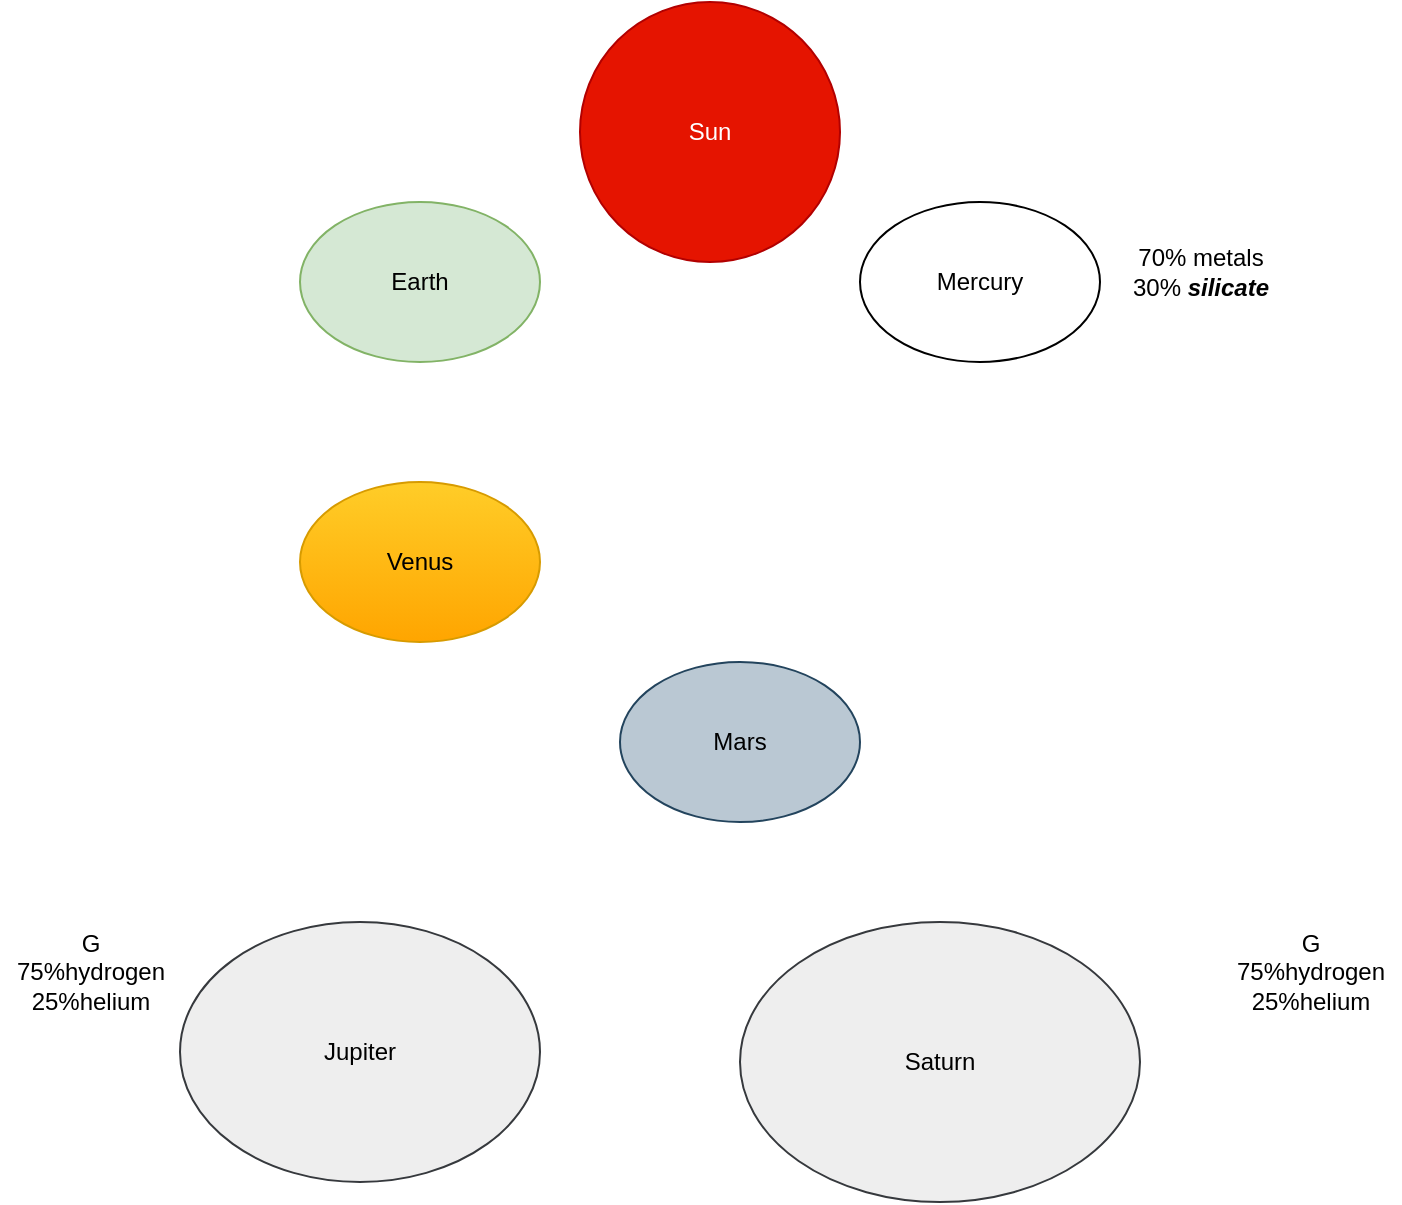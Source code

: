 <mxfile version="14.1.8" type="github" pages="2">
  <diagram id="w1wRk-W4YtJ-blJwXCV2" name="home">
    <mxGraphModel dx="782" dy="404" grid="1" gridSize="10" guides="1" tooltips="1" connect="1" arrows="1" fold="1" page="1" pageScale="1" pageWidth="850" pageHeight="1100" math="0" shadow="0">
      <root>
        <mxCell id="0" />
        <mxCell id="1" parent="0" />
        <mxCell id="GEV6OYYQGzaBxieTXGS0-1" value="Sun" style="ellipse;whiteSpace=wrap;html=1;aspect=fixed;fillColor=#e51400;strokeColor=#B20000;fontColor=#ffffff;" vertex="1" parent="1">
          <mxGeometry x="300" y="20" width="130" height="130" as="geometry" />
        </mxCell>
        <mxCell id="GEV6OYYQGzaBxieTXGS0-4" value="Earth" style="ellipse;whiteSpace=wrap;html=1;fillColor=#d5e8d4;strokeColor=#82b366;" vertex="1" parent="1">
          <mxGeometry x="160" y="120" width="120" height="80" as="geometry" />
        </mxCell>
        <mxCell id="GEV6OYYQGzaBxieTXGS0-5" value="Mercury" style="ellipse;whiteSpace=wrap;html=1;" vertex="1" parent="1">
          <mxGeometry x="440" y="120" width="120" height="80" as="geometry" />
        </mxCell>
        <mxCell id="GEV6OYYQGzaBxieTXGS0-6" value="Venus" style="ellipse;whiteSpace=wrap;html=1;gradientColor=#ffa500;fillColor=#ffcd28;strokeColor=#d79b00;" vertex="1" parent="1">
          <mxGeometry x="160" y="260" width="120" height="80" as="geometry" />
        </mxCell>
        <mxCell id="GEV6OYYQGzaBxieTXGS0-9" value="Mars" style="ellipse;whiteSpace=wrap;html=1;fillColor=#bac8d3;strokeColor=#23445d;" vertex="1" parent="1">
          <mxGeometry x="320" y="350" width="120" height="80" as="geometry" />
        </mxCell>
        <mxCell id="GEV6OYYQGzaBxieTXGS0-10" value="Saturn" style="ellipse;whiteSpace=wrap;html=1;fillColor=#eeeeee;strokeColor=#36393d;" vertex="1" parent="1">
          <mxGeometry x="380" y="480" width="200" height="140" as="geometry" />
        </mxCell>
        <mxCell id="8_hnkTDXaNr-IeyhamRW-1" value="&lt;div&gt;70% metals&lt;br&gt;&lt;/div&gt;&lt;div&gt;30% &lt;strong&gt;&lt;i&gt;&lt;i class=&quot;01&quot;&gt;silicate&lt;/i&gt; &lt;/i&gt;&lt;/strong&gt;&lt;/div&gt;" style="text;html=1;align=center;verticalAlign=middle;resizable=0;points=[];autosize=1;" vertex="1" parent="1">
          <mxGeometry x="570" y="140" width="80" height="30" as="geometry" />
        </mxCell>
        <mxCell id="8_hnkTDXaNr-IeyhamRW-2" value="G&lt;div&gt;75%hydrogen &lt;br&gt;&lt;/div&gt;&lt;div&gt;25%helium&lt;br&gt;&lt;/div&gt;" style="text;html=1;align=center;verticalAlign=middle;resizable=0;points=[];autosize=1;" vertex="1" parent="1">
          <mxGeometry x="620" y="480" width="90" height="50" as="geometry" />
        </mxCell>
        <mxCell id="8_hnkTDXaNr-IeyhamRW-3" value="Jupiter" style="ellipse;whiteSpace=wrap;html=1;fillColor=#eeeeee;strokeColor=#36393d;" vertex="1" parent="1">
          <mxGeometry x="100" y="480" width="180" height="130" as="geometry" />
        </mxCell>
        <mxCell id="8_hnkTDXaNr-IeyhamRW-4" value="G&lt;div&gt;75%hydrogen &lt;br&gt;&lt;/div&gt;&lt;div&gt;25%helium&lt;/div&gt;" style="text;html=1;align=center;verticalAlign=middle;resizable=0;points=[];autosize=1;" vertex="1" parent="1">
          <mxGeometry x="10" y="480" width="90" height="50" as="geometry" />
        </mxCell>
      </root>
    </mxGraphModel>
  </diagram>
  <diagram id="8dvXvsz0ZrqSs0ymZUAX" name="chip">
    <mxGraphModel dx="782" dy="404" grid="1" gridSize="10" guides="1" tooltips="1" connect="1" arrows="1" fold="1" page="1" pageScale="1" pageWidth="850" pageHeight="1100" math="0" shadow="0">
      <root>
        <mxCell id="c6X3HLBCq9JkeoQh56-9-0" />
        <mxCell id="c6X3HLBCq9JkeoQh56-9-1" parent="c6X3HLBCq9JkeoQh56-9-0" />
        <mxCell id="madxRBGLEum0m41amzTv-1" value="" style="ellipse;whiteSpace=wrap;html=1;aspect=fixed;" vertex="1" parent="c6X3HLBCq9JkeoQh56-9-1">
          <mxGeometry x="200" y="30" width="350" height="350" as="geometry" />
        </mxCell>
        <mxCell id="madxRBGLEum0m41amzTv-0" value="chip1" style="whiteSpace=wrap;html=1;aspect=fixed;" vertex="1" parent="c6X3HLBCq9JkeoQh56-9-1">
          <mxGeometry x="240" y="140" width="50" height="50" as="geometry" />
        </mxCell>
        <mxCell id="madxRBGLEum0m41amzTv-3" value="chip2" style="whiteSpace=wrap;html=1;aspect=fixed;" vertex="1" parent="c6X3HLBCq9JkeoQh56-9-1">
          <mxGeometry x="340" y="140" width="50" height="50" as="geometry" />
        </mxCell>
        <mxCell id="madxRBGLEum0m41amzTv-4" value="chipN" style="whiteSpace=wrap;html=1;aspect=fixed;" vertex="1" parent="c6X3HLBCq9JkeoQh56-9-1">
          <mxGeometry x="425" y="140" width="50" height="50" as="geometry" />
        </mxCell>
        <mxCell id="madxRBGLEum0m41amzTv-6" value="" style="whiteSpace=wrap;html=1;aspect=fixed;" vertex="1" parent="c6X3HLBCq9JkeoQh56-9-1">
          <mxGeometry x="40" y="360" width="120" height="120" as="geometry" />
        </mxCell>
        <mxCell id="madxRBGLEum0m41amzTv-7" value="" style="shape=cube;whiteSpace=wrap;html=1;boundedLbl=1;backgroundOutline=1;darkOpacity=0.05;darkOpacity2=0.1;" vertex="1" parent="c6X3HLBCq9JkeoQh56-9-1">
          <mxGeometry x="60" y="380" width="30" height="30" as="geometry" />
        </mxCell>
        <mxCell id="madxRBGLEum0m41amzTv-8" value="" style="shape=cube;whiteSpace=wrap;html=1;boundedLbl=1;backgroundOutline=1;darkOpacity=0.05;darkOpacity2=0.1;size=20;" vertex="1" parent="c6X3HLBCq9JkeoQh56-9-1">
          <mxGeometry x="60" y="380" width="30" height="30" as="geometry" />
        </mxCell>
        <mxCell id="madxRBGLEum0m41amzTv-9" value="component" style="shape=cube;whiteSpace=wrap;html=1;boundedLbl=1;backgroundOutline=1;darkOpacity=0.05;darkOpacity2=0.1;" vertex="1" parent="c6X3HLBCq9JkeoQh56-9-1">
          <mxGeometry x="90" y="380" width="30" height="30" as="geometry" />
        </mxCell>
        <mxCell id="madxRBGLEum0m41amzTv-10" value="" style="shape=cube;whiteSpace=wrap;html=1;boundedLbl=1;backgroundOutline=1;darkOpacity=0.05;darkOpacity2=0.1;size=20;" vertex="1" parent="c6X3HLBCq9JkeoQh56-9-1">
          <mxGeometry x="50" y="420" width="30" height="30" as="geometry" />
        </mxCell>
        <mxCell id="madxRBGLEum0m41amzTv-14" value="" style="shape=cube;whiteSpace=wrap;html=1;boundedLbl=1;backgroundOutline=1;darkOpacity=0.05;darkOpacity2=0.1;size=20;" vertex="1" parent="c6X3HLBCq9JkeoQh56-9-1">
          <mxGeometry x="50" y="420" width="30" height="30" as="geometry" />
        </mxCell>
        <mxCell id="madxRBGLEum0m41amzTv-16" value="" style="shape=cube;whiteSpace=wrap;html=1;boundedLbl=1;backgroundOutline=1;darkOpacity=0.05;darkOpacity2=0.1;size=20;" vertex="1" parent="c6X3HLBCq9JkeoQh56-9-1">
          <mxGeometry x="85" y="420" width="30" height="30" as="geometry" />
        </mxCell>
        <mxCell id="madxRBGLEum0m41amzTv-18" value="chip(multi-layers}" style="text;html=1;align=center;verticalAlign=middle;resizable=0;points=[];autosize=1;" vertex="1" parent="c6X3HLBCq9JkeoQh56-9-1">
          <mxGeometry x="6" y="340" width="110" height="20" as="geometry" />
        </mxCell>
        <mxCell id="madxRBGLEum0m41amzTv-19" value="wafer" style="text;html=1;align=center;verticalAlign=middle;resizable=0;points=[];autosize=1;" vertex="1" parent="c6X3HLBCq9JkeoQh56-9-1">
          <mxGeometry x="360" y="10" width="40" height="20" as="geometry" />
        </mxCell>
      </root>
    </mxGraphModel>
  </diagram>
</mxfile>
